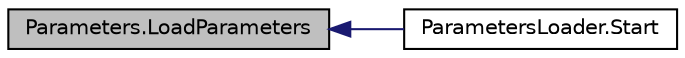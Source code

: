 digraph "Parameters.LoadParameters"
{
  edge [fontname="Helvetica",fontsize="10",labelfontname="Helvetica",labelfontsize="10"];
  node [fontname="Helvetica",fontsize="10",shape=record];
  rankdir="LR";
  Node3 [label="Parameters.LoadParameters",height=0.2,width=0.4,color="black", fillcolor="grey75", style="filled", fontcolor="black"];
  Node3 -> Node4 [dir="back",color="midnightblue",fontsize="10",style="solid",fontname="Helvetica"];
  Node4 [label="ParametersLoader.Start",height=0.2,width=0.4,color="black", fillcolor="white", style="filled",URL="$class_parameters_loader.html#a7150dc98b0bf3c29d6f0c2494314ab1f"];
}
